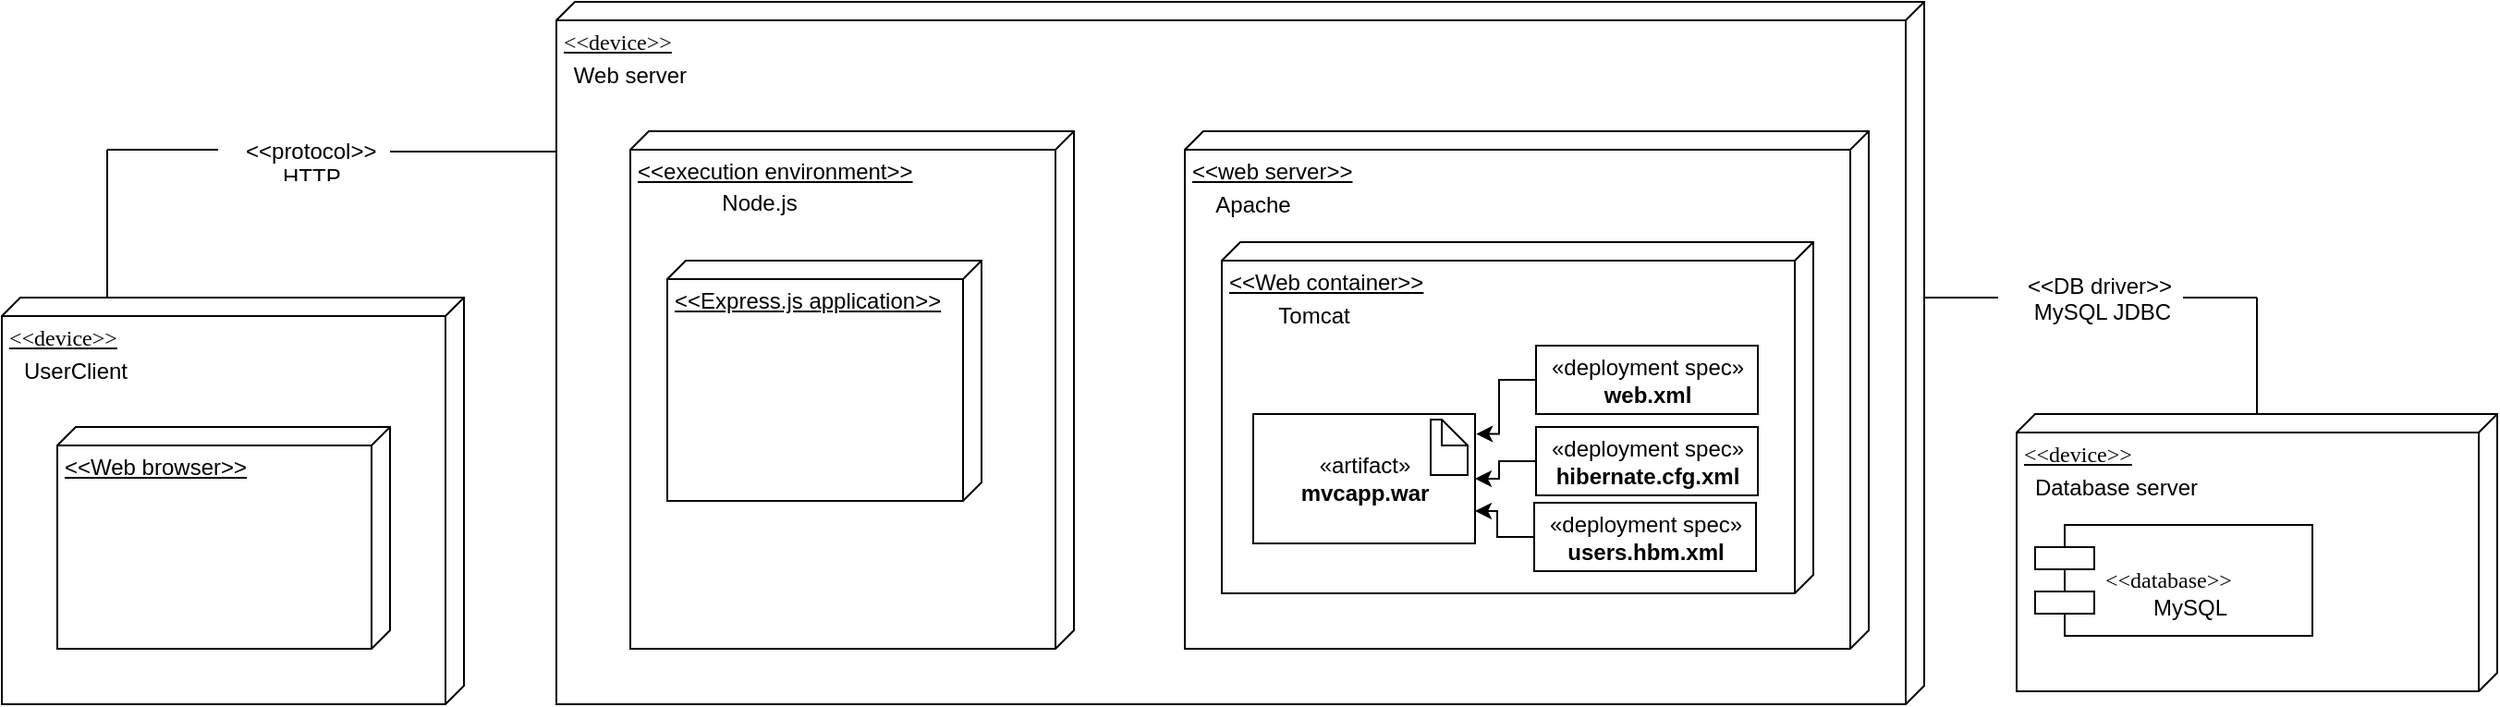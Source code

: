 <mxfile version="12.5.5" type="device"><diagram name="Page-1" id="5f0bae14-7c28-e335-631c-24af17079c00"><mxGraphModel dx="1038" dy="548" grid="1" gridSize="10" guides="1" tooltips="1" connect="1" arrows="1" fold="1" page="1" pageScale="1" pageWidth="1100" pageHeight="850" background="#ffffff" math="0" shadow="0"><root><mxCell id="0"/><mxCell id="1" parent="0"/><mxCell id="39150e848f15840c-1" value="&amp;lt;&amp;lt;device&amp;gt;&amp;gt;&lt;br&gt;" style="verticalAlign=top;align=left;spacingTop=8;spacingLeft=2;spacingRight=12;shape=cube;size=10;direction=south;fontStyle=4;html=1;rounded=0;shadow=0;comic=0;labelBackgroundColor=none;strokeWidth=1;fontFamily=Verdana;fontSize=12" parent="1" vertex="1"><mxGeometry x="230" y="230" width="250" height="220" as="geometry"/></mxCell><mxCell id="39150e848f15840c-2" value="&amp;lt;&amp;lt;device&amp;gt;&amp;gt;" style="verticalAlign=top;align=left;spacingTop=8;spacingLeft=2;spacingRight=12;shape=cube;size=10;direction=south;fontStyle=4;html=1;rounded=0;shadow=0;comic=0;labelBackgroundColor=none;strokeWidth=1;fontFamily=Verdana;fontSize=12" parent="1" vertex="1"><mxGeometry x="530" y="70" width="740" height="380" as="geometry"/></mxCell><mxCell id="39150e848f15840c-3" value="&amp;lt;&amp;lt;device&amp;gt;&amp;gt;" style="verticalAlign=top;align=left;spacingTop=8;spacingLeft=2;spacingRight=12;shape=cube;size=10;direction=south;fontStyle=4;html=1;rounded=0;shadow=0;comic=0;labelBackgroundColor=none;strokeWidth=1;fontFamily=Verdana;fontSize=12" parent="1" vertex="1"><mxGeometry x="1320" y="293" width="260" height="150" as="geometry"/></mxCell><mxCell id="39150e848f15840c-9" value="" style="ellipse;whiteSpace=wrap;html=1;rounded=0;shadow=0;comic=0;labelBackgroundColor=none;strokeWidth=1;fontFamily=Verdana;fontSize=12;align=center;" parent="1" vertex="1"><mxGeometry x="620" y="230" width="20" height="20" as="geometry"/></mxCell><mxCell id="39150e848f15840c-10" value="&amp;lt;&amp;lt;database&amp;gt;&amp;gt;" style="shape=component;align=left;spacingLeft=36;rounded=0;shadow=0;comic=0;labelBackgroundColor=none;strokeWidth=1;fontFamily=Verdana;fontSize=12;html=1;" parent="1" vertex="1"><mxGeometry x="1330" y="353" width="150" height="60" as="geometry"/></mxCell><mxCell id="DTA9JeZw5KNLG1AtDQLO-1" value="UserClient" style="text;html=1;strokeColor=none;fillColor=none;align=center;verticalAlign=middle;whiteSpace=wrap;rounded=0;" vertex="1" parent="1"><mxGeometry x="230" y="260" width="80" height="20" as="geometry"/></mxCell><mxCell id="DTA9JeZw5KNLG1AtDQLO-4" value="&amp;lt;&amp;lt;Web browser&amp;gt;&amp;gt;" style="verticalAlign=top;align=left;spacingTop=8;spacingLeft=2;spacingRight=12;shape=cube;size=10;direction=south;fontStyle=4;html=1;" vertex="1" parent="1"><mxGeometry x="260" y="300" width="180" height="120" as="geometry"/></mxCell><mxCell id="DTA9JeZw5KNLG1AtDQLO-5" value="Web server" style="text;html=1;strokeColor=none;fillColor=none;align=center;verticalAlign=middle;whiteSpace=wrap;rounded=0;" vertex="1" parent="1"><mxGeometry x="530" y="100" width="80" height="20" as="geometry"/></mxCell><mxCell id="DTA9JeZw5KNLG1AtDQLO-6" value="&amp;lt;&amp;lt;execution environment&amp;gt;&amp;gt;" style="verticalAlign=top;align=left;spacingTop=8;spacingLeft=2;spacingRight=12;shape=cube;size=10;direction=south;fontStyle=4;html=1;" vertex="1" parent="1"><mxGeometry x="570" y="140" width="240" height="280" as="geometry"/></mxCell><mxCell id="DTA9JeZw5KNLG1AtDQLO-7" value="&amp;lt;&amp;lt;web server&amp;gt;&amp;gt;" style="verticalAlign=top;align=left;spacingTop=8;spacingLeft=2;spacingRight=12;shape=cube;size=10;direction=south;fontStyle=4;html=1;" vertex="1" parent="1"><mxGeometry x="870" y="140" width="370" height="280" as="geometry"/></mxCell><mxCell id="DTA9JeZw5KNLG1AtDQLO-8" value="Node.js" style="text;html=1;strokeColor=none;fillColor=none;align=center;verticalAlign=middle;whiteSpace=wrap;rounded=0;" vertex="1" parent="1"><mxGeometry x="600" y="169" width="80" height="20" as="geometry"/></mxCell><mxCell id="DTA9JeZw5KNLG1AtDQLO-9" value="Apache" style="text;html=1;strokeColor=none;fillColor=none;align=center;verticalAlign=middle;whiteSpace=wrap;rounded=0;" vertex="1" parent="1"><mxGeometry x="867" y="170" width="80" height="20" as="geometry"/></mxCell><mxCell id="DTA9JeZw5KNLG1AtDQLO-10" value="&amp;lt;&amp;lt;Express.js application&amp;gt;&amp;gt;" style="verticalAlign=top;align=left;spacingTop=8;spacingLeft=2;spacingRight=12;shape=cube;size=10;direction=south;fontStyle=4;html=1;" vertex="1" parent="1"><mxGeometry x="590" y="210" width="170" height="130" as="geometry"/></mxCell><mxCell id="DTA9JeZw5KNLG1AtDQLO-11" value="&amp;lt;&amp;lt;Web container&amp;gt;&amp;gt;" style="verticalAlign=top;align=left;spacingTop=8;spacingLeft=2;spacingRight=12;shape=cube;size=10;direction=south;fontStyle=4;html=1;" vertex="1" parent="1"><mxGeometry x="890" y="200" width="320" height="190" as="geometry"/></mxCell><mxCell id="DTA9JeZw5KNLG1AtDQLO-12" value="Tomcat" style="text;html=1;strokeColor=none;fillColor=none;align=center;verticalAlign=middle;whiteSpace=wrap;rounded=0;" vertex="1" parent="1"><mxGeometry x="900" y="230" width="80" height="20" as="geometry"/></mxCell><mxCell id="DTA9JeZw5KNLG1AtDQLO-14" value="«artifact»&lt;br&gt;&lt;b&gt;mvcapp.war&lt;/b&gt;" style="html=1;" vertex="1" parent="1"><mxGeometry x="907" y="293" width="120" height="70" as="geometry"/></mxCell><mxCell id="DTA9JeZw5KNLG1AtDQLO-16" value="" style="shape=note;whiteSpace=wrap;html=1;size=14;verticalAlign=top;align=left;spacingTop=-6;" vertex="1" parent="1"><mxGeometry x="1003" y="296" width="20" height="30" as="geometry"/></mxCell><mxCell id="DTA9JeZw5KNLG1AtDQLO-25" style="edgeStyle=orthogonalEdgeStyle;rounded=0;orthogonalLoop=1;jettySize=auto;html=1;entryX=1.005;entryY=0.154;entryDx=0;entryDy=0;entryPerimeter=0;" edge="1" parent="1" source="DTA9JeZw5KNLG1AtDQLO-19" target="DTA9JeZw5KNLG1AtDQLO-14"><mxGeometry relative="1" as="geometry"/></mxCell><mxCell id="DTA9JeZw5KNLG1AtDQLO-19" value="«deployment spec»&lt;br&gt;&lt;b&gt;web.xml&lt;/b&gt;" style="html=1;" vertex="1" parent="1"><mxGeometry x="1060" y="256" width="120" height="37" as="geometry"/></mxCell><mxCell id="DTA9JeZw5KNLG1AtDQLO-23" value="" style="edgeStyle=orthogonalEdgeStyle;rounded=0;orthogonalLoop=1;jettySize=auto;html=1;" edge="1" parent="1" source="DTA9JeZw5KNLG1AtDQLO-21" target="DTA9JeZw5KNLG1AtDQLO-14"><mxGeometry relative="1" as="geometry"/></mxCell><mxCell id="DTA9JeZw5KNLG1AtDQLO-21" value="«deployment spec»&lt;br&gt;&lt;b&gt;hibernate.cfg.xml&lt;/b&gt;" style="html=1;" vertex="1" parent="1"><mxGeometry x="1060" y="300" width="120" height="37" as="geometry"/></mxCell><mxCell id="DTA9JeZw5KNLG1AtDQLO-24" style="edgeStyle=orthogonalEdgeStyle;rounded=0;orthogonalLoop=1;jettySize=auto;html=1;entryX=1;entryY=0.75;entryDx=0;entryDy=0;" edge="1" parent="1" source="DTA9JeZw5KNLG1AtDQLO-22" target="DTA9JeZw5KNLG1AtDQLO-14"><mxGeometry relative="1" as="geometry"/></mxCell><mxCell id="DTA9JeZw5KNLG1AtDQLO-22" value="«deployment spec»&lt;br&gt;&lt;b&gt;users.hbm.xml&lt;/b&gt;" style="html=1;" vertex="1" parent="1"><mxGeometry x="1059" y="341" width="120" height="37" as="geometry"/></mxCell><mxCell id="DTA9JeZw5KNLG1AtDQLO-26" value="Database server" style="text;html=1;strokeColor=none;fillColor=none;align=center;verticalAlign=middle;whiteSpace=wrap;rounded=0;" vertex="1" parent="1"><mxGeometry x="1324" y="323" width="100" height="20" as="geometry"/></mxCell><mxCell id="DTA9JeZw5KNLG1AtDQLO-27" value="MySQL" style="text;html=1;strokeColor=none;fillColor=none;align=center;verticalAlign=middle;whiteSpace=wrap;rounded=0;" vertex="1" parent="1"><mxGeometry x="1364" y="388" width="100" height="20" as="geometry"/></mxCell><mxCell id="DTA9JeZw5KNLG1AtDQLO-29" value="" style="line;strokeWidth=1;fillColor=none;align=left;verticalAlign=middle;spacingTop=-1;spacingLeft=3;spacingRight=3;rotatable=0;labelPosition=right;points=[];portConstraint=eastwest;" vertex="1" parent="1"><mxGeometry x="440" y="147" width="90" height="8" as="geometry"/></mxCell><mxCell id="DTA9JeZw5KNLG1AtDQLO-31" value="" style="line;strokeWidth=1;fillColor=none;align=left;verticalAlign=middle;spacingTop=-1;spacingLeft=3;spacingRight=3;rotatable=0;labelPosition=right;points=[];portConstraint=eastwest;flipV=0;flipH=0;direction=south;" vertex="1" parent="1"><mxGeometry x="283" y="150" width="8" height="80" as="geometry"/></mxCell><mxCell id="DTA9JeZw5KNLG1AtDQLO-32" value="&lt;&lt;protocol&gt;&gt;&#10;      HTTP" style="text;strokeColor=none;fillColor=none;align=left;verticalAlign=top;spacingLeft=4;spacingRight=4;overflow=hidden;rotatable=0;points=[[0,0.5],[1,0.5]];portConstraint=eastwest;" vertex="1" parent="1"><mxGeometry x="356" y="137" width="100" height="26" as="geometry"/></mxCell><mxCell id="DTA9JeZw5KNLG1AtDQLO-33" value="" style="line;strokeWidth=1;fillColor=none;align=left;verticalAlign=middle;spacingTop=-1;spacingLeft=3;spacingRight=3;rotatable=0;labelPosition=right;points=[];portConstraint=eastwest;" vertex="1" parent="1"><mxGeometry x="287" y="146" width="60" height="8" as="geometry"/></mxCell><mxCell id="DTA9JeZw5KNLG1AtDQLO-36" value="" style="line;strokeWidth=1;fillColor=none;align=left;verticalAlign=middle;spacingTop=-1;spacingLeft=3;spacingRight=3;rotatable=0;labelPosition=right;points=[];portConstraint=eastwest;flipV=1;direction=south;" vertex="1" parent="1"><mxGeometry x="1446" y="230" width="8" height="63.5" as="geometry"/></mxCell><mxCell id="DTA9JeZw5KNLG1AtDQLO-37" value="&lt;&lt;DB driver&gt;&gt;&#10; MySQL JDBC" style="text;strokeColor=none;fillColor=none;align=left;verticalAlign=top;spacingLeft=4;spacingRight=4;overflow=hidden;rotatable=0;points=[[0,0.5],[1,0.5]];portConstraint=eastwest;" vertex="1" parent="1"><mxGeometry x="1320" y="210" width="100" height="40" as="geometry"/></mxCell><mxCell id="DTA9JeZw5KNLG1AtDQLO-38" value="" style="line;strokeWidth=1;fillColor=none;align=left;verticalAlign=middle;spacingTop=-1;spacingLeft=3;spacingRight=3;rotatable=0;labelPosition=right;points=[];portConstraint=eastwest;flipV=1;direction=west;" vertex="1" parent="1"><mxGeometry x="1270" y="226" width="40" height="8" as="geometry"/></mxCell><mxCell id="DTA9JeZw5KNLG1AtDQLO-39" value="" style="line;strokeWidth=1;fillColor=none;align=left;verticalAlign=middle;spacingTop=-1;spacingLeft=3;spacingRight=3;rotatable=0;labelPosition=right;points=[];portConstraint=eastwest;flipV=1;direction=west;" vertex="1" parent="1"><mxGeometry x="1410" y="222" width="40" height="16" as="geometry"/></mxCell></root></mxGraphModel></diagram></mxfile>